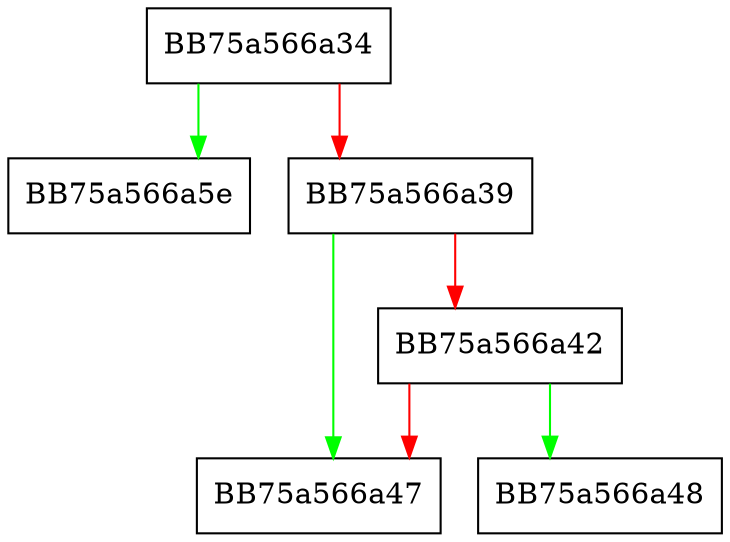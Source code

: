 digraph GetExtensionsFromConfig {
  node [shape="box"];
  graph [splines=ortho];
  BB75a566a34 -> BB75a566a5e [color="green"];
  BB75a566a34 -> BB75a566a39 [color="red"];
  BB75a566a39 -> BB75a566a47 [color="green"];
  BB75a566a39 -> BB75a566a42 [color="red"];
  BB75a566a42 -> BB75a566a48 [color="green"];
  BB75a566a42 -> BB75a566a47 [color="red"];
}